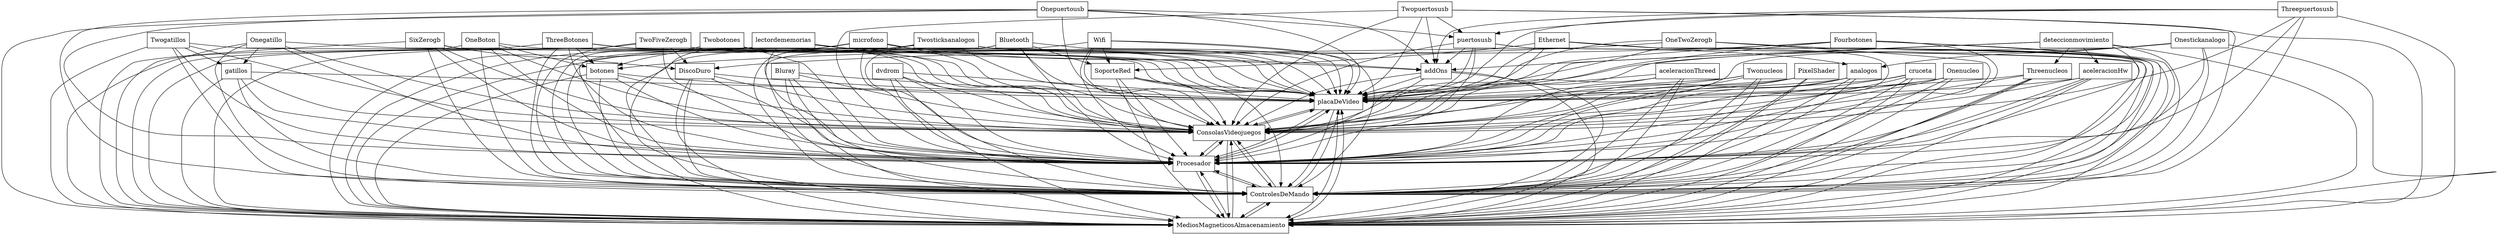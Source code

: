 digraph{
graph [rankdir=TB];
node [shape=box];
edge [arrowhead=normal];
0[label="Ethernet",]
1[label="Twosticksanalogos",]
2[label="OneBoton",]
3[label="ThreeBotones",]
4[label="Bluetooth",]
5[label="SixZerogb",]
6[label="gatillos",]
7[label="Bluray",]
8[label="lectordememorias",]
9[label="placaDeVideo",]
10[label="DiscoDuro",]
11[label="Twogatillos",]
12[label="botones",]
13[label="TwoFiveZerogb",]
14[label="cruceta",]
15[label="ConsolasVideojuegos",]
16[label="OneTwoZerogb",]
17[label="MediosMagneticosAlmacenamiento",]
18[label="Onenucleo",]
19[label="Onegatillo",]
20[label="aceleracionThreed",]
21[label="Threenucleos",]
22[label="microfono",]
23[label="Threepuertosusb",]
24[label="Twonucleos",]
25[label="PixelShader",]
26[label="SoporteRed",]
27[label="aceleracionHw",]
28[label="addOns",]
29[label="Onestickanalogo",]
30[label="Fourbotones",]
31[label="Onepuertousb",]
32[label="deteccionmovimiento",]
33[label="puertosusb",]
34[label="ControlesDeMando",]
35[label="Procesador",]
36[label="Twopuertosusb",]
37[label="analogos",]
38[label="Twobotones",]
39[label="Wifi",]
40[label="dvdrom",]
0->9[label="",]
0->15[label="",]
0->17[label="",]
0->26[label="",]
0->34[label="",]
0->35[label="",]
1->9[label="",]
1->15[label="",]
1->17[label="",]
1->34[label="",]
1->35[label="",]
1->37[label="",]
2->9[label="",]
2->12[label="",]
2->15[label="",]
2->17[label="",]
2->34[label="",]
2->35[label="",]
3->9[label="",]
3->12[label="",]
3->15[label="",]
3->17[label="",]
3->34[label="",]
3->35[label="",]
4->9[label="",]
4->15[label="",]
4->17[label="",]
4->26[label="",]
4->34[label="",]
4->35[label="",]
5->9[label="",]
5->10[label="",]
5->15[label="",]
5->17[label="",]
5->34[label="",]
5->35[label="",]
6->9[label="",]
6->15[label="",]
6->17[label="",]
6->34[label="",]
6->35[label="",]
7->9[label="",]
7->15[label="",]
7->17[label="",]
7->34[label="",]
7->35[label="",]
8->9[label="",]
8->15[label="",]
8->17[label="",]
8->28[label="",]
8->34[label="",]
8->35[label="",]
9->15[label="",]
9->17[label="",]
9->34[label="",]
9->35[label="",]
10->9[label="",]
10->15[label="",]
10->17[label="",]
10->34[label="",]
10->35[label="",]
11->6[label="",]
11->9[label="",]
11->15[label="",]
11->17[label="",]
11->34[label="",]
11->35[label="",]
12->9[label="",]
12->15[label="",]
12->17[label="",]
12->34[label="",]
12->35[label="",]
13->9[label="",]
13->10[label="",]
13->15[label="",]
13->17[label="",]
13->34[label="",]
13->35[label="",]
14->9[label="",]
14->15[label="",]
14->17[label="",]
14->34[label="",]
14->35[label="",]
15->9[label="",]
15->17[label="",]
15->34[label="",]
15->35[label="",]
16->9[label="",]
16->10[label="",]
16->15[label="",]
16->17[label="",]
16->34[label="",]
16->35[label="",]
17->9[label="",]
17->15[label="",]
17->34[label="",]
17->35[label="",]
18->9[label="",]
18->15[label="",]
18->17[label="",]
18->34[label="",]
18->35[label="",]
19->6[label="",]
19->9[label="",]
19->15[label="",]
19->17[label="",]
19->34[label="",]
19->35[label="",]
20->9[label="",]
20->15[label="",]
20->17[label="",]
20->34[label="",]
20->35[label="",]
21->9[label="",]
21->15[label="",]
21->17[label="",]
21->34[label="",]
21->35[label="",]
22->9[label="",]
22->15[label="",]
22->17[label="",]
22->28[label="",]
22->34[label="",]
22->35[label="",]
23->9[label="",]
23->15[label="",]
23->17[label="",]
23->28[label="",]
23->33[label="",]
23->34[label="",]
23->35[label="",]
24->9[label="",]
24->15[label="",]
24->17[label="",]
24->34[label="",]
24->35[label="",]
25->9[label="",]
25->15[label="",]
25->17[label="",]
25->34[label="",]
25->35[label="",]
26->9[label="",]
26->15[label="",]
26->17[label="",]
26->34[label="",]
26->35[label="",]
27->9[label="",]
27->15[label="",]
27->17[label="",]
27->34[label="",]
27->35[label="",]
28->9[label="",]
28->15[label="",]
28->17[label="",]
28->34[label="",]
28->35[label="",]
29->9[label="",]
29->15[label="",]
29->17[label="",]
29->34[label="",]
29->35[label="",]
29->37[label="",]
30->9[label="",]
30->12[label="",]
30->15[label="",]
30->17[label="",]
30->34[label="",]
30->35[label="",]
31->9[label="",]
31->15[label="",]
31->17[label="",]
31->28[label="",]
31->33[label="",]
31->34[label="",]
31->35[label="",]
32->9[label="",]
32->15[label="",]
32->17[label="",]
32->21[label="",]
32->27[label="",]
32->28[label="",]
32->34[label="",]
32->35[label="",]
33->9[label="",]
33->15[label="",]
33->17[label="",]
33->28[label="",]
33->34[label="",]
33->35[label="",]
34->9[label="",]
34->15[label="",]
34->17[label="",]
34->35[label="",]
35->9[label="",]
35->15[label="",]
35->17[label="",]
35->34[label="",]
36->9[label="",]
36->15[label="",]
36->17[label="",]
36->28[label="",]
36->33[label="",]
36->34[label="",]
36->35[label="",]
37->9[label="",]
37->15[label="",]
37->17[label="",]
37->34[label="",]
37->35[label="",]
38->9[label="",]
38->12[label="",]
38->15[label="",]
38->17[label="",]
38->34[label="",]
38->35[label="",]
39->9[label="",]
39->15[label="",]
39->17[label="",]
39->26[label="",]
39->34[label="",]
39->35[label="",]
40->9[label="",]
40->15[label="",]
40->17[label="",]
40->34[label="",]
40->35[label="",]
}
